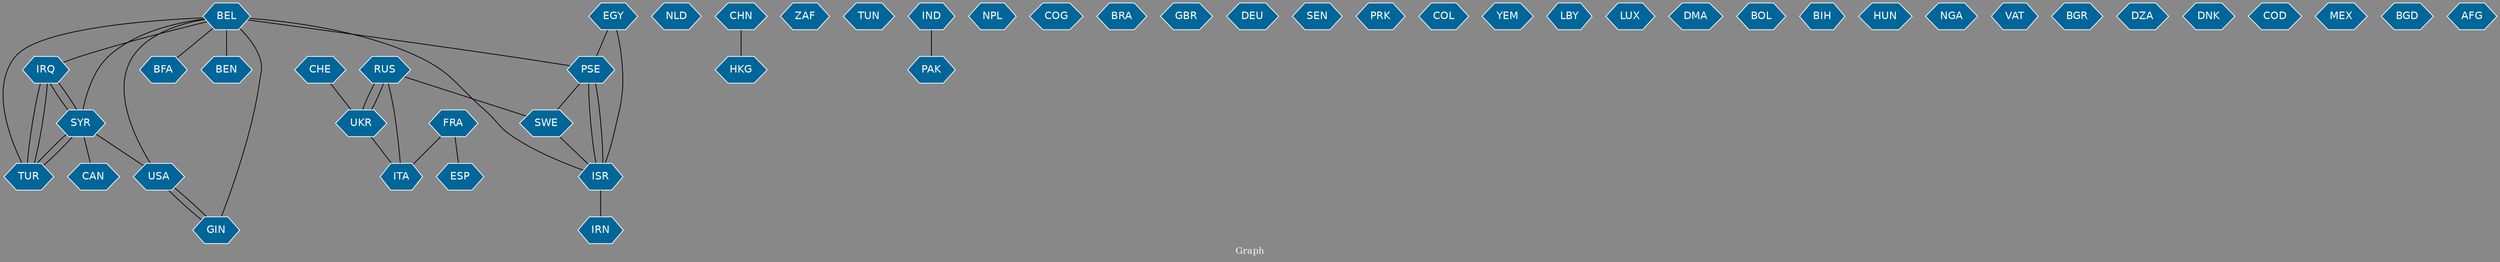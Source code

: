 // Countries together in item graph
graph {
	graph [bgcolor="#888888" fontcolor=white fontsize=12 label="Graph" outputorder=edgesfirst overlap=prism]
	node [color=white fillcolor="#006699" fontcolor=white fontname=Helvetica shape=hexagon style=filled]
	edge [arrowhead=open color=black fontcolor=white fontname=Courier fontsize=12]
		BEL [label=BEL]
		UKR [label=UKR]
		SYR [label=SYR]
		USA [label=USA]
		IRQ [label=IRQ]
		TUR [label=TUR]
		NLD [label=NLD]
		CHN [label=CHN]
		HKG [label=HKG]
		ZAF [label=ZAF]
		PSE [label=PSE]
		SWE [label=SWE]
		FRA [label=FRA]
		TUN [label=TUN]
		IND [label=IND]
		PAK [label=PAK]
		NPL [label=NPL]
		EGY [label=EGY]
		ISR [label=ISR]
		COG [label=COG]
		BRA [label=BRA]
		BFA [label=BFA]
		RUS [label=RUS]
		GBR [label=GBR]
		DEU [label=DEU]
		SEN [label=SEN]
		ESP [label=ESP]
		PRK [label=PRK]
		CAN [label=CAN]
		BEN [label=BEN]
		COL [label=COL]
		ITA [label=ITA]
		YEM [label=YEM]
		CHE [label=CHE]
		LBY [label=LBY]
		LUX [label=LUX]
		DMA [label=DMA]
		BOL [label=BOL]
		BIH [label=BIH]
		HUN [label=HUN]
		NGA [label=NGA]
		VAT [label=VAT]
		GIN [label=GIN]
		BGR [label=BGR]
		DZA [label=DZA]
		DNK [label=DNK]
		COD [label=COD]
		MEX [label=MEX]
		BGD [label=BGD]
		IRN [label=IRN]
		AFG [label=AFG]
			PSE -- SWE [weight=3]
			BEL -- ISR [weight=2]
			SYR -- BEL [weight=1]
			SYR -- IRQ [weight=2]
			TUR -- SYR [weight=2]
			ISR -- PSE [weight=2]
			SYR -- TUR [weight=4]
			UKR -- RUS [weight=6]
			IND -- PAK [weight=1]
			ITA -- RUS [weight=1]
			EGY -- PSE [weight=1]
			SYR -- USA [weight=2]
			SWE -- ISR [weight=1]
			GIN -- USA [weight=1]
			EGY -- ISR [weight=1]
			UKR -- ITA [weight=1]
			GIN -- BEL [weight=2]
			USA -- BEL [weight=1]
			BEL -- BEN [weight=1]
			BEL -- IRQ [weight=2]
			BEL -- TUR [weight=1]
			ISR -- IRN [weight=1]
			CHE -- UKR [weight=1]
			RUS -- UKR [weight=1]
			BEL -- BFA [weight=1]
			IRQ -- SYR [weight=2]
			PSE -- ISR [weight=3]
			FRA -- ITA [weight=1]
			BEL -- PSE [weight=2]
			TUR -- IRQ [weight=1]
			FRA -- ESP [weight=1]
			SYR -- CAN [weight=1]
			RUS -- SWE [weight=1]
			IRQ -- TUR [weight=3]
			USA -- GIN [weight=1]
			CHN -- HKG [weight=1]
}